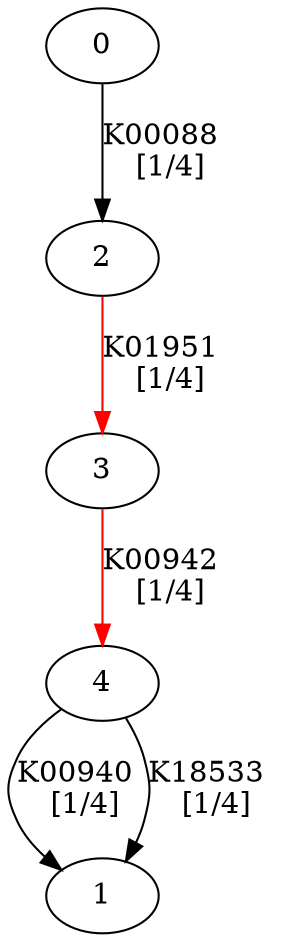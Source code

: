 digraph G {
name=M00050;
comment="K00088 K01951 K00942 (K00940,K18533)";
0;
2;
0 -> 2 [label="K00088 \n [1/4]", color=black];
2;
3;
2 -> 3 [label="K01951 \n [1/4]", color=red];
3;
4;
3 -> 4 [label="K00942 \n [1/4]", color=red];
4;
1;
4 -> 1 [label="K00940 \n [1/4]", color=black];
4;
1;
4 -> 1 [label="K18533 \n [1/4]", color=black];
}
